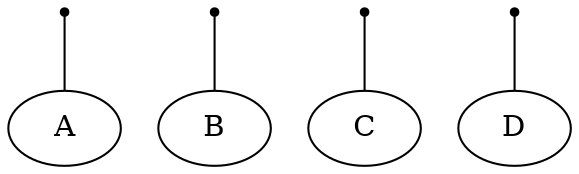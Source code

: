  graph hypergraph{ 
e847a2cf5674b1a8e71781f0dcc7818  [shape=point]
e847a2cf5674b1a8e71781f0dcc7818 -- A
dd1ac0aa26774226af42c129f6b7ec5b  [shape=point]
dd1ac0aa26774226af42c129f6b7ec5b -- B
d438f482f4dd408a9b4fecb1d1522fb8  [shape=point]
d438f482f4dd408a9b4fecb1d1522fb8 -- C
a8efa2ff44cf58e963fd789f8dc1d  [shape=point]
a8efa2ff44cf58e963fd789f8dc1d -- D

}
